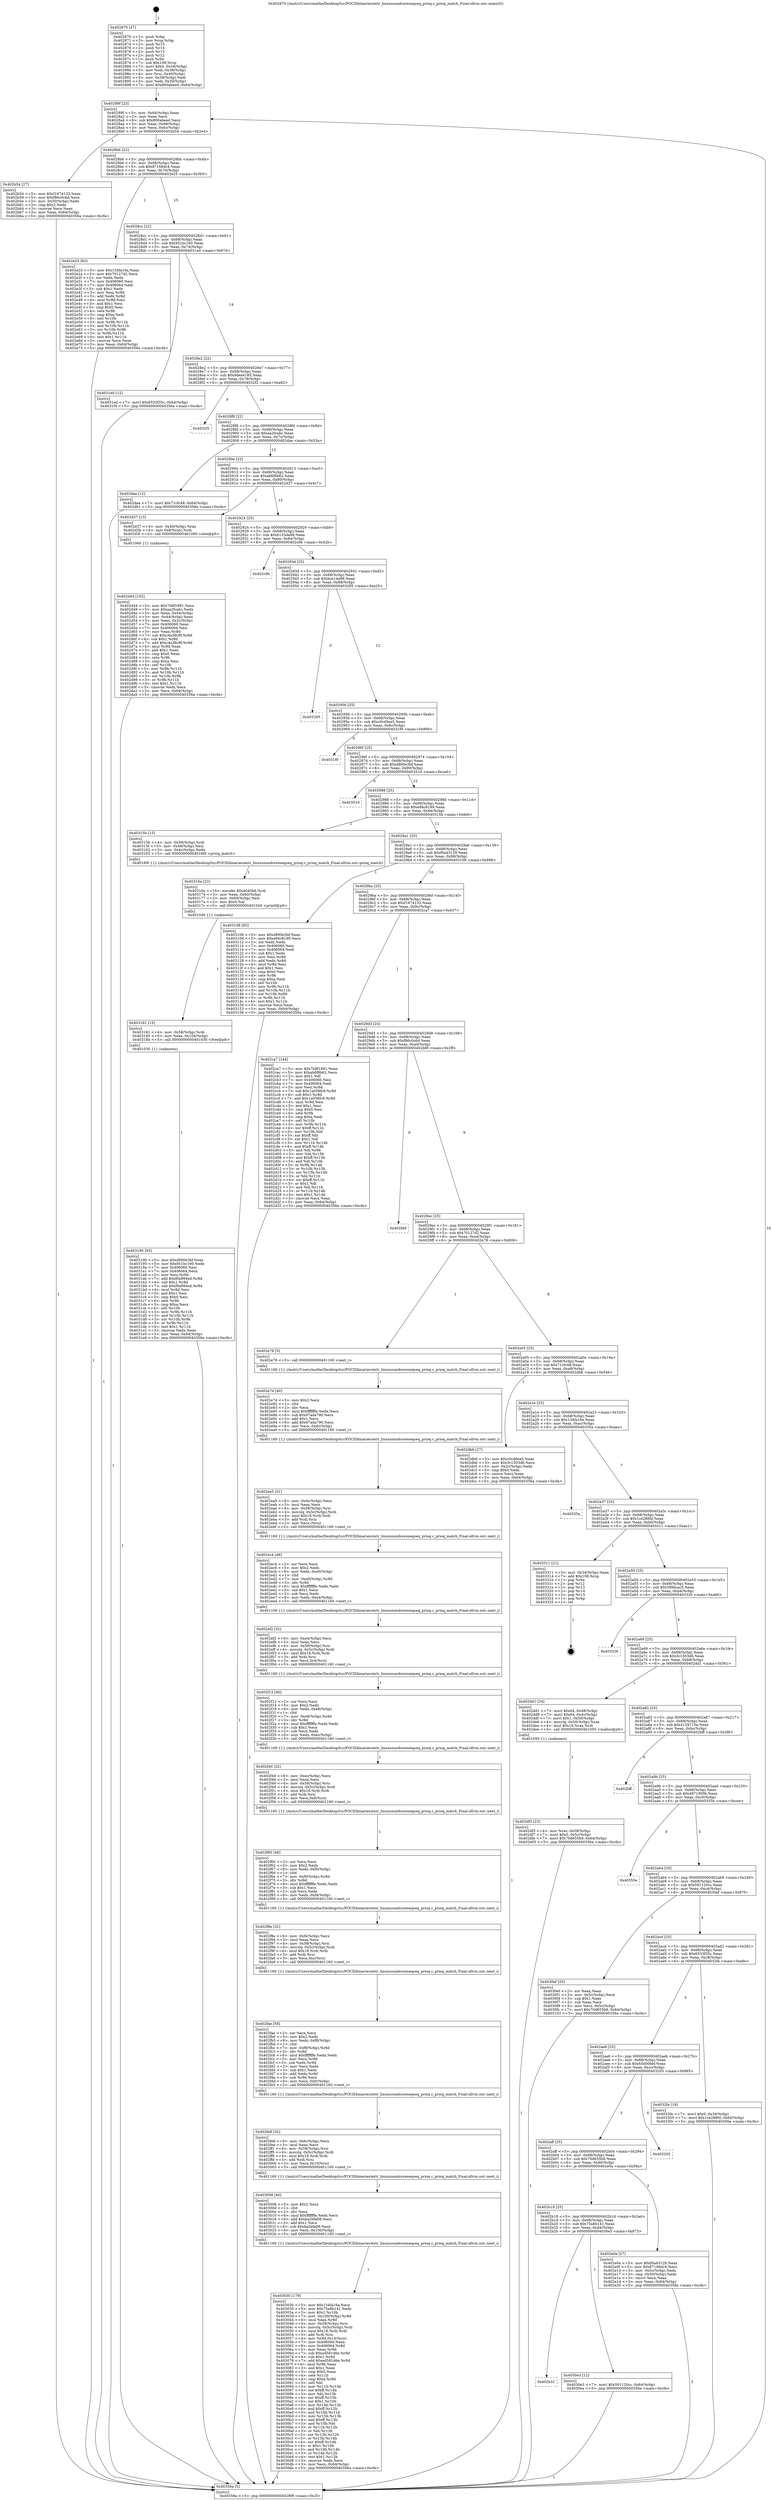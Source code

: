 digraph "0x402870" {
  label = "0x402870 (/mnt/c/Users/mathe/Desktop/tcc/POCII/binaries/extr_linuxsoundcoreseqseq_prioq.c_prioq_match_Final-ollvm.out::main(0))"
  labelloc = "t"
  node[shape=record]

  Entry [label="",width=0.3,height=0.3,shape=circle,fillcolor=black,style=filled]
  "0x40289f" [label="{
     0x40289f [23]\l
     | [instrs]\l
     &nbsp;&nbsp;0x40289f \<+3\>: mov -0x64(%rbp),%eax\l
     &nbsp;&nbsp;0x4028a2 \<+2\>: mov %eax,%ecx\l
     &nbsp;&nbsp;0x4028a4 \<+6\>: sub $0x800abeed,%ecx\l
     &nbsp;&nbsp;0x4028aa \<+3\>: mov %eax,-0x68(%rbp)\l
     &nbsp;&nbsp;0x4028ad \<+3\>: mov %ecx,-0x6c(%rbp)\l
     &nbsp;&nbsp;0x4028b0 \<+6\>: je 0000000000402b54 \<main+0x2e4\>\l
  }"]
  "0x402b54" [label="{
     0x402b54 [27]\l
     | [instrs]\l
     &nbsp;&nbsp;0x402b54 \<+5\>: mov $0xf1674133,%eax\l
     &nbsp;&nbsp;0x402b59 \<+5\>: mov $0xf86c0c6d,%ecx\l
     &nbsp;&nbsp;0x402b5e \<+3\>: mov -0x30(%rbp),%edx\l
     &nbsp;&nbsp;0x402b61 \<+3\>: cmp $0x2,%edx\l
     &nbsp;&nbsp;0x402b64 \<+3\>: cmovne %ecx,%eax\l
     &nbsp;&nbsp;0x402b67 \<+3\>: mov %eax,-0x64(%rbp)\l
     &nbsp;&nbsp;0x402b6a \<+5\>: jmp 000000000040356a \<main+0xcfa\>\l
  }"]
  "0x4028b6" [label="{
     0x4028b6 [22]\l
     | [instrs]\l
     &nbsp;&nbsp;0x4028b6 \<+5\>: jmp 00000000004028bb \<main+0x4b\>\l
     &nbsp;&nbsp;0x4028bb \<+3\>: mov -0x68(%rbp),%eax\l
     &nbsp;&nbsp;0x4028be \<+5\>: sub $0x87168dc4,%eax\l
     &nbsp;&nbsp;0x4028c3 \<+3\>: mov %eax,-0x70(%rbp)\l
     &nbsp;&nbsp;0x4028c6 \<+6\>: je 0000000000402e25 \<main+0x5b5\>\l
  }"]
  "0x40356a" [label="{
     0x40356a [5]\l
     | [instrs]\l
     &nbsp;&nbsp;0x40356a \<+5\>: jmp 000000000040289f \<main+0x2f\>\l
  }"]
  "0x402870" [label="{
     0x402870 [47]\l
     | [instrs]\l
     &nbsp;&nbsp;0x402870 \<+1\>: push %rbp\l
     &nbsp;&nbsp;0x402871 \<+3\>: mov %rsp,%rbp\l
     &nbsp;&nbsp;0x402874 \<+2\>: push %r15\l
     &nbsp;&nbsp;0x402876 \<+2\>: push %r14\l
     &nbsp;&nbsp;0x402878 \<+2\>: push %r13\l
     &nbsp;&nbsp;0x40287a \<+2\>: push %r12\l
     &nbsp;&nbsp;0x40287c \<+1\>: push %rbx\l
     &nbsp;&nbsp;0x40287d \<+7\>: sub $0x108,%rsp\l
     &nbsp;&nbsp;0x402884 \<+7\>: movl $0x0,-0x34(%rbp)\l
     &nbsp;&nbsp;0x40288b \<+3\>: mov %edi,-0x38(%rbp)\l
     &nbsp;&nbsp;0x40288e \<+4\>: mov %rsi,-0x40(%rbp)\l
     &nbsp;&nbsp;0x402892 \<+3\>: mov -0x38(%rbp),%edi\l
     &nbsp;&nbsp;0x402895 \<+3\>: mov %edi,-0x30(%rbp)\l
     &nbsp;&nbsp;0x402898 \<+7\>: movl $0x800abeed,-0x64(%rbp)\l
  }"]
  Exit [label="",width=0.3,height=0.3,shape=circle,fillcolor=black,style=filled,peripheries=2]
  "0x402e25" [label="{
     0x402e25 [83]\l
     | [instrs]\l
     &nbsp;&nbsp;0x402e25 \<+5\>: mov $0x134fa16a,%eax\l
     &nbsp;&nbsp;0x402e2a \<+5\>: mov $0x70127d2,%ecx\l
     &nbsp;&nbsp;0x402e2f \<+2\>: xor %edx,%edx\l
     &nbsp;&nbsp;0x402e31 \<+7\>: mov 0x406060,%esi\l
     &nbsp;&nbsp;0x402e38 \<+7\>: mov 0x406064,%edi\l
     &nbsp;&nbsp;0x402e3f \<+3\>: sub $0x1,%edx\l
     &nbsp;&nbsp;0x402e42 \<+3\>: mov %esi,%r8d\l
     &nbsp;&nbsp;0x402e45 \<+3\>: add %edx,%r8d\l
     &nbsp;&nbsp;0x402e48 \<+4\>: imul %r8d,%esi\l
     &nbsp;&nbsp;0x402e4c \<+3\>: and $0x1,%esi\l
     &nbsp;&nbsp;0x402e4f \<+3\>: cmp $0x0,%esi\l
     &nbsp;&nbsp;0x402e52 \<+4\>: sete %r9b\l
     &nbsp;&nbsp;0x402e56 \<+3\>: cmp $0xa,%edi\l
     &nbsp;&nbsp;0x402e59 \<+4\>: setl %r10b\l
     &nbsp;&nbsp;0x402e5d \<+3\>: mov %r9b,%r11b\l
     &nbsp;&nbsp;0x402e60 \<+3\>: and %r10b,%r11b\l
     &nbsp;&nbsp;0x402e63 \<+3\>: xor %r10b,%r9b\l
     &nbsp;&nbsp;0x402e66 \<+3\>: or %r9b,%r11b\l
     &nbsp;&nbsp;0x402e69 \<+4\>: test $0x1,%r11b\l
     &nbsp;&nbsp;0x402e6d \<+3\>: cmovne %ecx,%eax\l
     &nbsp;&nbsp;0x402e70 \<+3\>: mov %eax,-0x64(%rbp)\l
     &nbsp;&nbsp;0x402e73 \<+5\>: jmp 000000000040356a \<main+0xcfa\>\l
  }"]
  "0x4028cc" [label="{
     0x4028cc [22]\l
     | [instrs]\l
     &nbsp;&nbsp;0x4028cc \<+5\>: jmp 00000000004028d1 \<main+0x61\>\l
     &nbsp;&nbsp;0x4028d1 \<+3\>: mov -0x68(%rbp),%eax\l
     &nbsp;&nbsp;0x4028d4 \<+5\>: sub $0x951bc160,%eax\l
     &nbsp;&nbsp;0x4028d9 \<+3\>: mov %eax,-0x74(%rbp)\l
     &nbsp;&nbsp;0x4028dc \<+6\>: je 00000000004031ed \<main+0x97d\>\l
  }"]
  "0x403190" [label="{
     0x403190 [93]\l
     | [instrs]\l
     &nbsp;&nbsp;0x403190 \<+5\>: mov $0xd890e3bf,%eax\l
     &nbsp;&nbsp;0x403195 \<+5\>: mov $0x951bc160,%edx\l
     &nbsp;&nbsp;0x40319a \<+7\>: mov 0x406060,%esi\l
     &nbsp;&nbsp;0x4031a1 \<+7\>: mov 0x406064,%ecx\l
     &nbsp;&nbsp;0x4031a8 \<+3\>: mov %esi,%r8d\l
     &nbsp;&nbsp;0x4031ab \<+7\>: add $0xf0a994ed,%r8d\l
     &nbsp;&nbsp;0x4031b2 \<+4\>: sub $0x1,%r8d\l
     &nbsp;&nbsp;0x4031b6 \<+7\>: sub $0xf0a994ed,%r8d\l
     &nbsp;&nbsp;0x4031bd \<+4\>: imul %r8d,%esi\l
     &nbsp;&nbsp;0x4031c1 \<+3\>: and $0x1,%esi\l
     &nbsp;&nbsp;0x4031c4 \<+3\>: cmp $0x0,%esi\l
     &nbsp;&nbsp;0x4031c7 \<+4\>: sete %r9b\l
     &nbsp;&nbsp;0x4031cb \<+3\>: cmp $0xa,%ecx\l
     &nbsp;&nbsp;0x4031ce \<+4\>: setl %r10b\l
     &nbsp;&nbsp;0x4031d2 \<+3\>: mov %r9b,%r11b\l
     &nbsp;&nbsp;0x4031d5 \<+3\>: and %r10b,%r11b\l
     &nbsp;&nbsp;0x4031d8 \<+3\>: xor %r10b,%r9b\l
     &nbsp;&nbsp;0x4031db \<+3\>: or %r9b,%r11b\l
     &nbsp;&nbsp;0x4031de \<+4\>: test $0x1,%r11b\l
     &nbsp;&nbsp;0x4031e2 \<+3\>: cmovne %edx,%eax\l
     &nbsp;&nbsp;0x4031e5 \<+3\>: mov %eax,-0x64(%rbp)\l
     &nbsp;&nbsp;0x4031e8 \<+5\>: jmp 000000000040356a \<main+0xcfa\>\l
  }"]
  "0x4031ed" [label="{
     0x4031ed [12]\l
     | [instrs]\l
     &nbsp;&nbsp;0x4031ed \<+7\>: movl $0x6533f35c,-0x64(%rbp)\l
     &nbsp;&nbsp;0x4031f4 \<+5\>: jmp 000000000040356a \<main+0xcfa\>\l
  }"]
  "0x4028e2" [label="{
     0x4028e2 [22]\l
     | [instrs]\l
     &nbsp;&nbsp;0x4028e2 \<+5\>: jmp 00000000004028e7 \<main+0x77\>\l
     &nbsp;&nbsp;0x4028e7 \<+3\>: mov -0x68(%rbp),%eax\l
     &nbsp;&nbsp;0x4028ea \<+5\>: sub $0x9dea4185,%eax\l
     &nbsp;&nbsp;0x4028ef \<+3\>: mov %eax,-0x78(%rbp)\l
     &nbsp;&nbsp;0x4028f2 \<+6\>: je 00000000004032f2 \<main+0xa82\>\l
  }"]
  "0x403181" [label="{
     0x403181 [15]\l
     | [instrs]\l
     &nbsp;&nbsp;0x403181 \<+4\>: mov -0x58(%rbp),%rdi\l
     &nbsp;&nbsp;0x403185 \<+6\>: mov %eax,-0x104(%rbp)\l
     &nbsp;&nbsp;0x40318b \<+5\>: call 0000000000401030 \<free@plt\>\l
     | [calls]\l
     &nbsp;&nbsp;0x401030 \{1\} (unknown)\l
  }"]
  "0x4032f2" [label="{
     0x4032f2\l
  }", style=dashed]
  "0x4028f8" [label="{
     0x4028f8 [22]\l
     | [instrs]\l
     &nbsp;&nbsp;0x4028f8 \<+5\>: jmp 00000000004028fd \<main+0x8d\>\l
     &nbsp;&nbsp;0x4028fd \<+3\>: mov -0x68(%rbp),%eax\l
     &nbsp;&nbsp;0x402900 \<+5\>: sub $0xaa2fcabc,%eax\l
     &nbsp;&nbsp;0x402905 \<+3\>: mov %eax,-0x7c(%rbp)\l
     &nbsp;&nbsp;0x402908 \<+6\>: je 0000000000402daa \<main+0x53a\>\l
  }"]
  "0x40316a" [label="{
     0x40316a [23]\l
     | [instrs]\l
     &nbsp;&nbsp;0x40316a \<+10\>: movabs $0x4040b6,%rdi\l
     &nbsp;&nbsp;0x403174 \<+3\>: mov %eax,-0x60(%rbp)\l
     &nbsp;&nbsp;0x403177 \<+3\>: mov -0x60(%rbp),%esi\l
     &nbsp;&nbsp;0x40317a \<+2\>: mov $0x0,%al\l
     &nbsp;&nbsp;0x40317c \<+5\>: call 0000000000401040 \<printf@plt\>\l
     | [calls]\l
     &nbsp;&nbsp;0x401040 \{1\} (unknown)\l
  }"]
  "0x402daa" [label="{
     0x402daa [12]\l
     | [instrs]\l
     &nbsp;&nbsp;0x402daa \<+7\>: movl $0x71cfc48,-0x64(%rbp)\l
     &nbsp;&nbsp;0x402db1 \<+5\>: jmp 000000000040356a \<main+0xcfa\>\l
  }"]
  "0x40290e" [label="{
     0x40290e [22]\l
     | [instrs]\l
     &nbsp;&nbsp;0x40290e \<+5\>: jmp 0000000000402913 \<main+0xa3\>\l
     &nbsp;&nbsp;0x402913 \<+3\>: mov -0x68(%rbp),%eax\l
     &nbsp;&nbsp;0x402916 \<+5\>: sub $0xab6f8b62,%eax\l
     &nbsp;&nbsp;0x40291b \<+3\>: mov %eax,-0x80(%rbp)\l
     &nbsp;&nbsp;0x40291e \<+6\>: je 0000000000402d37 \<main+0x4c7\>\l
  }"]
  "0x402b31" [label="{
     0x402b31\l
  }", style=dashed]
  "0x402d37" [label="{
     0x402d37 [13]\l
     | [instrs]\l
     &nbsp;&nbsp;0x402d37 \<+4\>: mov -0x40(%rbp),%rax\l
     &nbsp;&nbsp;0x402d3b \<+4\>: mov 0x8(%rax),%rdi\l
     &nbsp;&nbsp;0x402d3f \<+5\>: call 0000000000401060 \<atoi@plt\>\l
     | [calls]\l
     &nbsp;&nbsp;0x401060 \{1\} (unknown)\l
  }"]
  "0x402924" [label="{
     0x402924 [25]\l
     | [instrs]\l
     &nbsp;&nbsp;0x402924 \<+5\>: jmp 0000000000402929 \<main+0xb9\>\l
     &nbsp;&nbsp;0x402929 \<+3\>: mov -0x68(%rbp),%eax\l
     &nbsp;&nbsp;0x40292c \<+5\>: sub $0xb133da08,%eax\l
     &nbsp;&nbsp;0x402931 \<+6\>: mov %eax,-0x84(%rbp)\l
     &nbsp;&nbsp;0x402937 \<+6\>: je 0000000000402c9b \<main+0x42b\>\l
  }"]
  "0x4030e3" [label="{
     0x4030e3 [12]\l
     | [instrs]\l
     &nbsp;&nbsp;0x4030e3 \<+7\>: movl $0x591120cc,-0x64(%rbp)\l
     &nbsp;&nbsp;0x4030ea \<+5\>: jmp 000000000040356a \<main+0xcfa\>\l
  }"]
  "0x402c9b" [label="{
     0x402c9b\l
  }", style=dashed]
  "0x40293d" [label="{
     0x40293d [25]\l
     | [instrs]\l
     &nbsp;&nbsp;0x40293d \<+5\>: jmp 0000000000402942 \<main+0xd2\>\l
     &nbsp;&nbsp;0x402942 \<+3\>: mov -0x68(%rbp),%eax\l
     &nbsp;&nbsp;0x402945 \<+5\>: sub $0xbce14a96,%eax\l
     &nbsp;&nbsp;0x40294a \<+6\>: mov %eax,-0x88(%rbp)\l
     &nbsp;&nbsp;0x402950 \<+6\>: je 0000000000403295 \<main+0xa25\>\l
  }"]
  "0x403030" [label="{
     0x403030 [179]\l
     | [instrs]\l
     &nbsp;&nbsp;0x403030 \<+5\>: mov $0x134fa16a,%ecx\l
     &nbsp;&nbsp;0x403035 \<+5\>: mov $0x75a8b141,%edx\l
     &nbsp;&nbsp;0x40303a \<+3\>: mov $0x1,%r10b\l
     &nbsp;&nbsp;0x40303d \<+7\>: mov -0x100(%rbp),%r8d\l
     &nbsp;&nbsp;0x403044 \<+4\>: imul %eax,%r8d\l
     &nbsp;&nbsp;0x403048 \<+4\>: mov -0x58(%rbp),%rsi\l
     &nbsp;&nbsp;0x40304c \<+4\>: movslq -0x5c(%rbp),%rdi\l
     &nbsp;&nbsp;0x403050 \<+4\>: imul $0x18,%rdi,%rdi\l
     &nbsp;&nbsp;0x403054 \<+3\>: add %rdi,%rsi\l
     &nbsp;&nbsp;0x403057 \<+4\>: mov %r8d,0x14(%rsi)\l
     &nbsp;&nbsp;0x40305b \<+7\>: mov 0x406060,%eax\l
     &nbsp;&nbsp;0x403062 \<+8\>: mov 0x406064,%r8d\l
     &nbsp;&nbsp;0x40306a \<+3\>: mov %eax,%r9d\l
     &nbsp;&nbsp;0x40306d \<+7\>: sub $0xed581d6e,%r9d\l
     &nbsp;&nbsp;0x403074 \<+4\>: sub $0x1,%r9d\l
     &nbsp;&nbsp;0x403078 \<+7\>: add $0xed581d6e,%r9d\l
     &nbsp;&nbsp;0x40307f \<+4\>: imul %r9d,%eax\l
     &nbsp;&nbsp;0x403083 \<+3\>: and $0x1,%eax\l
     &nbsp;&nbsp;0x403086 \<+3\>: cmp $0x0,%eax\l
     &nbsp;&nbsp;0x403089 \<+4\>: sete %r11b\l
     &nbsp;&nbsp;0x40308d \<+4\>: cmp $0xa,%r8d\l
     &nbsp;&nbsp;0x403091 \<+3\>: setl %bl\l
     &nbsp;&nbsp;0x403094 \<+3\>: mov %r11b,%r14b\l
     &nbsp;&nbsp;0x403097 \<+4\>: xor $0xff,%r14b\l
     &nbsp;&nbsp;0x40309b \<+3\>: mov %bl,%r15b\l
     &nbsp;&nbsp;0x40309e \<+4\>: xor $0xff,%r15b\l
     &nbsp;&nbsp;0x4030a2 \<+4\>: xor $0x1,%r10b\l
     &nbsp;&nbsp;0x4030a6 \<+3\>: mov %r14b,%r12b\l
     &nbsp;&nbsp;0x4030a9 \<+4\>: and $0xff,%r12b\l
     &nbsp;&nbsp;0x4030ad \<+3\>: and %r10b,%r11b\l
     &nbsp;&nbsp;0x4030b0 \<+3\>: mov %r15b,%r13b\l
     &nbsp;&nbsp;0x4030b3 \<+4\>: and $0xff,%r13b\l
     &nbsp;&nbsp;0x4030b7 \<+3\>: and %r10b,%bl\l
     &nbsp;&nbsp;0x4030ba \<+3\>: or %r11b,%r12b\l
     &nbsp;&nbsp;0x4030bd \<+3\>: or %bl,%r13b\l
     &nbsp;&nbsp;0x4030c0 \<+3\>: xor %r13b,%r12b\l
     &nbsp;&nbsp;0x4030c3 \<+3\>: or %r15b,%r14b\l
     &nbsp;&nbsp;0x4030c6 \<+4\>: xor $0xff,%r14b\l
     &nbsp;&nbsp;0x4030ca \<+4\>: or $0x1,%r10b\l
     &nbsp;&nbsp;0x4030ce \<+3\>: and %r10b,%r14b\l
     &nbsp;&nbsp;0x4030d1 \<+3\>: or %r14b,%r12b\l
     &nbsp;&nbsp;0x4030d4 \<+4\>: test $0x1,%r12b\l
     &nbsp;&nbsp;0x4030d8 \<+3\>: cmovne %edx,%ecx\l
     &nbsp;&nbsp;0x4030db \<+3\>: mov %ecx,-0x64(%rbp)\l
     &nbsp;&nbsp;0x4030de \<+5\>: jmp 000000000040356a \<main+0xcfa\>\l
  }"]
  "0x403295" [label="{
     0x403295\l
  }", style=dashed]
  "0x402956" [label="{
     0x402956 [25]\l
     | [instrs]\l
     &nbsp;&nbsp;0x402956 \<+5\>: jmp 000000000040295b \<main+0xeb\>\l
     &nbsp;&nbsp;0x40295b \<+3\>: mov -0x68(%rbp),%eax\l
     &nbsp;&nbsp;0x40295e \<+5\>: sub $0xc0cd0ea5,%eax\l
     &nbsp;&nbsp;0x402963 \<+6\>: mov %eax,-0x8c(%rbp)\l
     &nbsp;&nbsp;0x402969 \<+6\>: je 00000000004031f9 \<main+0x989\>\l
  }"]
  "0x403008" [label="{
     0x403008 [40]\l
     | [instrs]\l
     &nbsp;&nbsp;0x403008 \<+5\>: mov $0x2,%ecx\l
     &nbsp;&nbsp;0x40300d \<+1\>: cltd\l
     &nbsp;&nbsp;0x40300e \<+2\>: idiv %ecx\l
     &nbsp;&nbsp;0x403010 \<+6\>: imul $0xfffffffe,%edx,%ecx\l
     &nbsp;&nbsp;0x403016 \<+6\>: add $0xba2bfa08,%ecx\l
     &nbsp;&nbsp;0x40301c \<+3\>: add $0x1,%ecx\l
     &nbsp;&nbsp;0x40301f \<+6\>: sub $0xba2bfa08,%ecx\l
     &nbsp;&nbsp;0x403025 \<+6\>: mov %ecx,-0x100(%rbp)\l
     &nbsp;&nbsp;0x40302b \<+5\>: call 0000000000401160 \<next_i\>\l
     | [calls]\l
     &nbsp;&nbsp;0x401160 \{1\} (/mnt/c/Users/mathe/Desktop/tcc/POCII/binaries/extr_linuxsoundcoreseqseq_prioq.c_prioq_match_Final-ollvm.out::next_i)\l
  }"]
  "0x4031f9" [label="{
     0x4031f9\l
  }", style=dashed]
  "0x40296f" [label="{
     0x40296f [25]\l
     | [instrs]\l
     &nbsp;&nbsp;0x40296f \<+5\>: jmp 0000000000402974 \<main+0x104\>\l
     &nbsp;&nbsp;0x402974 \<+3\>: mov -0x68(%rbp),%eax\l
     &nbsp;&nbsp;0x402977 \<+5\>: sub $0xd890e3bf,%eax\l
     &nbsp;&nbsp;0x40297c \<+6\>: mov %eax,-0x90(%rbp)\l
     &nbsp;&nbsp;0x402982 \<+6\>: je 000000000040351d \<main+0xcad\>\l
  }"]
  "0x402fe8" [label="{
     0x402fe8 [32]\l
     | [instrs]\l
     &nbsp;&nbsp;0x402fe8 \<+6\>: mov -0xfc(%rbp),%ecx\l
     &nbsp;&nbsp;0x402fee \<+3\>: imul %eax,%ecx\l
     &nbsp;&nbsp;0x402ff1 \<+4\>: mov -0x58(%rbp),%rsi\l
     &nbsp;&nbsp;0x402ff5 \<+4\>: movslq -0x5c(%rbp),%rdi\l
     &nbsp;&nbsp;0x402ff9 \<+4\>: imul $0x18,%rdi,%rdi\l
     &nbsp;&nbsp;0x402ffd \<+3\>: add %rdi,%rsi\l
     &nbsp;&nbsp;0x403000 \<+3\>: mov %ecx,0x10(%rsi)\l
     &nbsp;&nbsp;0x403003 \<+5\>: call 0000000000401160 \<next_i\>\l
     | [calls]\l
     &nbsp;&nbsp;0x401160 \{1\} (/mnt/c/Users/mathe/Desktop/tcc/POCII/binaries/extr_linuxsoundcoreseqseq_prioq.c_prioq_match_Final-ollvm.out::next_i)\l
  }"]
  "0x40351d" [label="{
     0x40351d\l
  }", style=dashed]
  "0x402988" [label="{
     0x402988 [25]\l
     | [instrs]\l
     &nbsp;&nbsp;0x402988 \<+5\>: jmp 000000000040298d \<main+0x11d\>\l
     &nbsp;&nbsp;0x40298d \<+3\>: mov -0x68(%rbp),%eax\l
     &nbsp;&nbsp;0x402990 \<+5\>: sub $0xe94c8199,%eax\l
     &nbsp;&nbsp;0x402995 \<+6\>: mov %eax,-0x94(%rbp)\l
     &nbsp;&nbsp;0x40299b \<+6\>: je 000000000040315b \<main+0x8eb\>\l
  }"]
  "0x402fae" [label="{
     0x402fae [58]\l
     | [instrs]\l
     &nbsp;&nbsp;0x402fae \<+2\>: xor %ecx,%ecx\l
     &nbsp;&nbsp;0x402fb0 \<+5\>: mov $0x2,%edx\l
     &nbsp;&nbsp;0x402fb5 \<+6\>: mov %edx,-0xf8(%rbp)\l
     &nbsp;&nbsp;0x402fbb \<+1\>: cltd\l
     &nbsp;&nbsp;0x402fbc \<+7\>: mov -0xf8(%rbp),%r8d\l
     &nbsp;&nbsp;0x402fc3 \<+3\>: idiv %r8d\l
     &nbsp;&nbsp;0x402fc6 \<+6\>: imul $0xfffffffe,%edx,%edx\l
     &nbsp;&nbsp;0x402fcc \<+3\>: mov %ecx,%r9d\l
     &nbsp;&nbsp;0x402fcf \<+3\>: sub %edx,%r9d\l
     &nbsp;&nbsp;0x402fd2 \<+2\>: mov %ecx,%edx\l
     &nbsp;&nbsp;0x402fd4 \<+3\>: sub $0x1,%edx\l
     &nbsp;&nbsp;0x402fd7 \<+3\>: add %edx,%r9d\l
     &nbsp;&nbsp;0x402fda \<+3\>: sub %r9d,%ecx\l
     &nbsp;&nbsp;0x402fdd \<+6\>: mov %ecx,-0xfc(%rbp)\l
     &nbsp;&nbsp;0x402fe3 \<+5\>: call 0000000000401160 \<next_i\>\l
     | [calls]\l
     &nbsp;&nbsp;0x401160 \{1\} (/mnt/c/Users/mathe/Desktop/tcc/POCII/binaries/extr_linuxsoundcoreseqseq_prioq.c_prioq_match_Final-ollvm.out::next_i)\l
  }"]
  "0x40315b" [label="{
     0x40315b [15]\l
     | [instrs]\l
     &nbsp;&nbsp;0x40315b \<+4\>: mov -0x58(%rbp),%rdi\l
     &nbsp;&nbsp;0x40315f \<+3\>: mov -0x48(%rbp),%esi\l
     &nbsp;&nbsp;0x403162 \<+3\>: mov -0x4c(%rbp),%edx\l
     &nbsp;&nbsp;0x403165 \<+5\>: call 00000000004016f0 \<prioq_match\>\l
     | [calls]\l
     &nbsp;&nbsp;0x4016f0 \{1\} (/mnt/c/Users/mathe/Desktop/tcc/POCII/binaries/extr_linuxsoundcoreseqseq_prioq.c_prioq_match_Final-ollvm.out::prioq_match)\l
  }"]
  "0x4029a1" [label="{
     0x4029a1 [25]\l
     | [instrs]\l
     &nbsp;&nbsp;0x4029a1 \<+5\>: jmp 00000000004029a6 \<main+0x136\>\l
     &nbsp;&nbsp;0x4029a6 \<+3\>: mov -0x68(%rbp),%eax\l
     &nbsp;&nbsp;0x4029a9 \<+5\>: sub $0xf0a43129,%eax\l
     &nbsp;&nbsp;0x4029ae \<+6\>: mov %eax,-0x98(%rbp)\l
     &nbsp;&nbsp;0x4029b4 \<+6\>: je 0000000000403108 \<main+0x898\>\l
  }"]
  "0x402f8e" [label="{
     0x402f8e [32]\l
     | [instrs]\l
     &nbsp;&nbsp;0x402f8e \<+6\>: mov -0xf4(%rbp),%ecx\l
     &nbsp;&nbsp;0x402f94 \<+3\>: imul %eax,%ecx\l
     &nbsp;&nbsp;0x402f97 \<+4\>: mov -0x58(%rbp),%rsi\l
     &nbsp;&nbsp;0x402f9b \<+4\>: movslq -0x5c(%rbp),%rdi\l
     &nbsp;&nbsp;0x402f9f \<+4\>: imul $0x18,%rdi,%rdi\l
     &nbsp;&nbsp;0x402fa3 \<+3\>: add %rdi,%rsi\l
     &nbsp;&nbsp;0x402fa6 \<+3\>: mov %ecx,0xc(%rsi)\l
     &nbsp;&nbsp;0x402fa9 \<+5\>: call 0000000000401160 \<next_i\>\l
     | [calls]\l
     &nbsp;&nbsp;0x401160 \{1\} (/mnt/c/Users/mathe/Desktop/tcc/POCII/binaries/extr_linuxsoundcoreseqseq_prioq.c_prioq_match_Final-ollvm.out::next_i)\l
  }"]
  "0x403108" [label="{
     0x403108 [83]\l
     | [instrs]\l
     &nbsp;&nbsp;0x403108 \<+5\>: mov $0xd890e3bf,%eax\l
     &nbsp;&nbsp;0x40310d \<+5\>: mov $0xe94c8199,%ecx\l
     &nbsp;&nbsp;0x403112 \<+2\>: xor %edx,%edx\l
     &nbsp;&nbsp;0x403114 \<+7\>: mov 0x406060,%esi\l
     &nbsp;&nbsp;0x40311b \<+7\>: mov 0x406064,%edi\l
     &nbsp;&nbsp;0x403122 \<+3\>: sub $0x1,%edx\l
     &nbsp;&nbsp;0x403125 \<+3\>: mov %esi,%r8d\l
     &nbsp;&nbsp;0x403128 \<+3\>: add %edx,%r8d\l
     &nbsp;&nbsp;0x40312b \<+4\>: imul %r8d,%esi\l
     &nbsp;&nbsp;0x40312f \<+3\>: and $0x1,%esi\l
     &nbsp;&nbsp;0x403132 \<+3\>: cmp $0x0,%esi\l
     &nbsp;&nbsp;0x403135 \<+4\>: sete %r9b\l
     &nbsp;&nbsp;0x403139 \<+3\>: cmp $0xa,%edi\l
     &nbsp;&nbsp;0x40313c \<+4\>: setl %r10b\l
     &nbsp;&nbsp;0x403140 \<+3\>: mov %r9b,%r11b\l
     &nbsp;&nbsp;0x403143 \<+3\>: and %r10b,%r11b\l
     &nbsp;&nbsp;0x403146 \<+3\>: xor %r10b,%r9b\l
     &nbsp;&nbsp;0x403149 \<+3\>: or %r9b,%r11b\l
     &nbsp;&nbsp;0x40314c \<+4\>: test $0x1,%r11b\l
     &nbsp;&nbsp;0x403150 \<+3\>: cmovne %ecx,%eax\l
     &nbsp;&nbsp;0x403153 \<+3\>: mov %eax,-0x64(%rbp)\l
     &nbsp;&nbsp;0x403156 \<+5\>: jmp 000000000040356a \<main+0xcfa\>\l
  }"]
  "0x4029ba" [label="{
     0x4029ba [25]\l
     | [instrs]\l
     &nbsp;&nbsp;0x4029ba \<+5\>: jmp 00000000004029bf \<main+0x14f\>\l
     &nbsp;&nbsp;0x4029bf \<+3\>: mov -0x68(%rbp),%eax\l
     &nbsp;&nbsp;0x4029c2 \<+5\>: sub $0xf1674133,%eax\l
     &nbsp;&nbsp;0x4029c7 \<+6\>: mov %eax,-0x9c(%rbp)\l
     &nbsp;&nbsp;0x4029cd \<+6\>: je 0000000000402ca7 \<main+0x437\>\l
  }"]
  "0x402f60" [label="{
     0x402f60 [46]\l
     | [instrs]\l
     &nbsp;&nbsp;0x402f60 \<+2\>: xor %ecx,%ecx\l
     &nbsp;&nbsp;0x402f62 \<+5\>: mov $0x2,%edx\l
     &nbsp;&nbsp;0x402f67 \<+6\>: mov %edx,-0xf0(%rbp)\l
     &nbsp;&nbsp;0x402f6d \<+1\>: cltd\l
     &nbsp;&nbsp;0x402f6e \<+7\>: mov -0xf0(%rbp),%r8d\l
     &nbsp;&nbsp;0x402f75 \<+3\>: idiv %r8d\l
     &nbsp;&nbsp;0x402f78 \<+6\>: imul $0xfffffffe,%edx,%edx\l
     &nbsp;&nbsp;0x402f7e \<+3\>: sub $0x1,%ecx\l
     &nbsp;&nbsp;0x402f81 \<+2\>: sub %ecx,%edx\l
     &nbsp;&nbsp;0x402f83 \<+6\>: mov %edx,-0xf4(%rbp)\l
     &nbsp;&nbsp;0x402f89 \<+5\>: call 0000000000401160 \<next_i\>\l
     | [calls]\l
     &nbsp;&nbsp;0x401160 \{1\} (/mnt/c/Users/mathe/Desktop/tcc/POCII/binaries/extr_linuxsoundcoreseqseq_prioq.c_prioq_match_Final-ollvm.out::next_i)\l
  }"]
  "0x402ca7" [label="{
     0x402ca7 [144]\l
     | [instrs]\l
     &nbsp;&nbsp;0x402ca7 \<+5\>: mov $0x7b8f1891,%eax\l
     &nbsp;&nbsp;0x402cac \<+5\>: mov $0xab6f8b62,%ecx\l
     &nbsp;&nbsp;0x402cb1 \<+2\>: mov $0x1,%dl\l
     &nbsp;&nbsp;0x402cb3 \<+7\>: mov 0x406060,%esi\l
     &nbsp;&nbsp;0x402cba \<+7\>: mov 0x406064,%edi\l
     &nbsp;&nbsp;0x402cc1 \<+3\>: mov %esi,%r8d\l
     &nbsp;&nbsp;0x402cc4 \<+7\>: sub $0x1a058fc9,%r8d\l
     &nbsp;&nbsp;0x402ccb \<+4\>: sub $0x1,%r8d\l
     &nbsp;&nbsp;0x402ccf \<+7\>: add $0x1a058fc9,%r8d\l
     &nbsp;&nbsp;0x402cd6 \<+4\>: imul %r8d,%esi\l
     &nbsp;&nbsp;0x402cda \<+3\>: and $0x1,%esi\l
     &nbsp;&nbsp;0x402cdd \<+3\>: cmp $0x0,%esi\l
     &nbsp;&nbsp;0x402ce0 \<+4\>: sete %r9b\l
     &nbsp;&nbsp;0x402ce4 \<+3\>: cmp $0xa,%edi\l
     &nbsp;&nbsp;0x402ce7 \<+4\>: setl %r10b\l
     &nbsp;&nbsp;0x402ceb \<+3\>: mov %r9b,%r11b\l
     &nbsp;&nbsp;0x402cee \<+4\>: xor $0xff,%r11b\l
     &nbsp;&nbsp;0x402cf2 \<+3\>: mov %r10b,%bl\l
     &nbsp;&nbsp;0x402cf5 \<+3\>: xor $0xff,%bl\l
     &nbsp;&nbsp;0x402cf8 \<+3\>: xor $0x1,%dl\l
     &nbsp;&nbsp;0x402cfb \<+3\>: mov %r11b,%r14b\l
     &nbsp;&nbsp;0x402cfe \<+4\>: and $0xff,%r14b\l
     &nbsp;&nbsp;0x402d02 \<+3\>: and %dl,%r9b\l
     &nbsp;&nbsp;0x402d05 \<+3\>: mov %bl,%r15b\l
     &nbsp;&nbsp;0x402d08 \<+4\>: and $0xff,%r15b\l
     &nbsp;&nbsp;0x402d0c \<+3\>: and %dl,%r10b\l
     &nbsp;&nbsp;0x402d0f \<+3\>: or %r9b,%r14b\l
     &nbsp;&nbsp;0x402d12 \<+3\>: or %r10b,%r15b\l
     &nbsp;&nbsp;0x402d15 \<+3\>: xor %r15b,%r14b\l
     &nbsp;&nbsp;0x402d18 \<+3\>: or %bl,%r11b\l
     &nbsp;&nbsp;0x402d1b \<+4\>: xor $0xff,%r11b\l
     &nbsp;&nbsp;0x402d1f \<+3\>: or $0x1,%dl\l
     &nbsp;&nbsp;0x402d22 \<+3\>: and %dl,%r11b\l
     &nbsp;&nbsp;0x402d25 \<+3\>: or %r11b,%r14b\l
     &nbsp;&nbsp;0x402d28 \<+4\>: test $0x1,%r14b\l
     &nbsp;&nbsp;0x402d2c \<+3\>: cmovne %ecx,%eax\l
     &nbsp;&nbsp;0x402d2f \<+3\>: mov %eax,-0x64(%rbp)\l
     &nbsp;&nbsp;0x402d32 \<+5\>: jmp 000000000040356a \<main+0xcfa\>\l
  }"]
  "0x4029d3" [label="{
     0x4029d3 [25]\l
     | [instrs]\l
     &nbsp;&nbsp;0x4029d3 \<+5\>: jmp 00000000004029d8 \<main+0x168\>\l
     &nbsp;&nbsp;0x4029d8 \<+3\>: mov -0x68(%rbp),%eax\l
     &nbsp;&nbsp;0x4029db \<+5\>: sub $0xf86c0c6d,%eax\l
     &nbsp;&nbsp;0x4029e0 \<+6\>: mov %eax,-0xa0(%rbp)\l
     &nbsp;&nbsp;0x4029e6 \<+6\>: je 0000000000402b6f \<main+0x2ff\>\l
  }"]
  "0x402d44" [label="{
     0x402d44 [102]\l
     | [instrs]\l
     &nbsp;&nbsp;0x402d44 \<+5\>: mov $0x7b8f1891,%ecx\l
     &nbsp;&nbsp;0x402d49 \<+5\>: mov $0xaa2fcabc,%edx\l
     &nbsp;&nbsp;0x402d4e \<+3\>: mov %eax,-0x44(%rbp)\l
     &nbsp;&nbsp;0x402d51 \<+3\>: mov -0x44(%rbp),%eax\l
     &nbsp;&nbsp;0x402d54 \<+3\>: mov %eax,-0x2c(%rbp)\l
     &nbsp;&nbsp;0x402d57 \<+7\>: mov 0x406060,%eax\l
     &nbsp;&nbsp;0x402d5e \<+7\>: mov 0x406064,%esi\l
     &nbsp;&nbsp;0x402d65 \<+3\>: mov %eax,%r8d\l
     &nbsp;&nbsp;0x402d68 \<+7\>: sub $0xc4a38c9f,%r8d\l
     &nbsp;&nbsp;0x402d6f \<+4\>: sub $0x1,%r8d\l
     &nbsp;&nbsp;0x402d73 \<+7\>: add $0xc4a38c9f,%r8d\l
     &nbsp;&nbsp;0x402d7a \<+4\>: imul %r8d,%eax\l
     &nbsp;&nbsp;0x402d7e \<+3\>: and $0x1,%eax\l
     &nbsp;&nbsp;0x402d81 \<+3\>: cmp $0x0,%eax\l
     &nbsp;&nbsp;0x402d84 \<+4\>: sete %r9b\l
     &nbsp;&nbsp;0x402d88 \<+3\>: cmp $0xa,%esi\l
     &nbsp;&nbsp;0x402d8b \<+4\>: setl %r10b\l
     &nbsp;&nbsp;0x402d8f \<+3\>: mov %r9b,%r11b\l
     &nbsp;&nbsp;0x402d92 \<+3\>: and %r10b,%r11b\l
     &nbsp;&nbsp;0x402d95 \<+3\>: xor %r10b,%r9b\l
     &nbsp;&nbsp;0x402d98 \<+3\>: or %r9b,%r11b\l
     &nbsp;&nbsp;0x402d9b \<+4\>: test $0x1,%r11b\l
     &nbsp;&nbsp;0x402d9f \<+3\>: cmovne %edx,%ecx\l
     &nbsp;&nbsp;0x402da2 \<+3\>: mov %ecx,-0x64(%rbp)\l
     &nbsp;&nbsp;0x402da5 \<+5\>: jmp 000000000040356a \<main+0xcfa\>\l
  }"]
  "0x402f40" [label="{
     0x402f40 [32]\l
     | [instrs]\l
     &nbsp;&nbsp;0x402f40 \<+6\>: mov -0xec(%rbp),%ecx\l
     &nbsp;&nbsp;0x402f46 \<+3\>: imul %eax,%ecx\l
     &nbsp;&nbsp;0x402f49 \<+4\>: mov -0x58(%rbp),%rsi\l
     &nbsp;&nbsp;0x402f4d \<+4\>: movslq -0x5c(%rbp),%rdi\l
     &nbsp;&nbsp;0x402f51 \<+4\>: imul $0x18,%rdi,%rdi\l
     &nbsp;&nbsp;0x402f55 \<+3\>: add %rdi,%rsi\l
     &nbsp;&nbsp;0x402f58 \<+3\>: mov %ecx,0x8(%rsi)\l
     &nbsp;&nbsp;0x402f5b \<+5\>: call 0000000000401160 \<next_i\>\l
     | [calls]\l
     &nbsp;&nbsp;0x401160 \{1\} (/mnt/c/Users/mathe/Desktop/tcc/POCII/binaries/extr_linuxsoundcoreseqseq_prioq.c_prioq_match_Final-ollvm.out::next_i)\l
  }"]
  "0x402b6f" [label="{
     0x402b6f\l
  }", style=dashed]
  "0x4029ec" [label="{
     0x4029ec [25]\l
     | [instrs]\l
     &nbsp;&nbsp;0x4029ec \<+5\>: jmp 00000000004029f1 \<main+0x181\>\l
     &nbsp;&nbsp;0x4029f1 \<+3\>: mov -0x68(%rbp),%eax\l
     &nbsp;&nbsp;0x4029f4 \<+5\>: sub $0x70127d2,%eax\l
     &nbsp;&nbsp;0x4029f9 \<+6\>: mov %eax,-0xa4(%rbp)\l
     &nbsp;&nbsp;0x4029ff \<+6\>: je 0000000000402e78 \<main+0x608\>\l
  }"]
  "0x402f12" [label="{
     0x402f12 [46]\l
     | [instrs]\l
     &nbsp;&nbsp;0x402f12 \<+2\>: xor %ecx,%ecx\l
     &nbsp;&nbsp;0x402f14 \<+5\>: mov $0x2,%edx\l
     &nbsp;&nbsp;0x402f19 \<+6\>: mov %edx,-0xe8(%rbp)\l
     &nbsp;&nbsp;0x402f1f \<+1\>: cltd\l
     &nbsp;&nbsp;0x402f20 \<+7\>: mov -0xe8(%rbp),%r8d\l
     &nbsp;&nbsp;0x402f27 \<+3\>: idiv %r8d\l
     &nbsp;&nbsp;0x402f2a \<+6\>: imul $0xfffffffe,%edx,%edx\l
     &nbsp;&nbsp;0x402f30 \<+3\>: sub $0x1,%ecx\l
     &nbsp;&nbsp;0x402f33 \<+2\>: sub %ecx,%edx\l
     &nbsp;&nbsp;0x402f35 \<+6\>: mov %edx,-0xec(%rbp)\l
     &nbsp;&nbsp;0x402f3b \<+5\>: call 0000000000401160 \<next_i\>\l
     | [calls]\l
     &nbsp;&nbsp;0x401160 \{1\} (/mnt/c/Users/mathe/Desktop/tcc/POCII/binaries/extr_linuxsoundcoreseqseq_prioq.c_prioq_match_Final-ollvm.out::next_i)\l
  }"]
  "0x402e78" [label="{
     0x402e78 [5]\l
     | [instrs]\l
     &nbsp;&nbsp;0x402e78 \<+5\>: call 0000000000401160 \<next_i\>\l
     | [calls]\l
     &nbsp;&nbsp;0x401160 \{1\} (/mnt/c/Users/mathe/Desktop/tcc/POCII/binaries/extr_linuxsoundcoreseqseq_prioq.c_prioq_match_Final-ollvm.out::next_i)\l
  }"]
  "0x402a05" [label="{
     0x402a05 [25]\l
     | [instrs]\l
     &nbsp;&nbsp;0x402a05 \<+5\>: jmp 0000000000402a0a \<main+0x19a\>\l
     &nbsp;&nbsp;0x402a0a \<+3\>: mov -0x68(%rbp),%eax\l
     &nbsp;&nbsp;0x402a0d \<+5\>: sub $0x71cfc48,%eax\l
     &nbsp;&nbsp;0x402a12 \<+6\>: mov %eax,-0xa8(%rbp)\l
     &nbsp;&nbsp;0x402a18 \<+6\>: je 0000000000402db6 \<main+0x546\>\l
  }"]
  "0x402ef2" [label="{
     0x402ef2 [32]\l
     | [instrs]\l
     &nbsp;&nbsp;0x402ef2 \<+6\>: mov -0xe4(%rbp),%ecx\l
     &nbsp;&nbsp;0x402ef8 \<+3\>: imul %eax,%ecx\l
     &nbsp;&nbsp;0x402efb \<+4\>: mov -0x58(%rbp),%rsi\l
     &nbsp;&nbsp;0x402eff \<+4\>: movslq -0x5c(%rbp),%rdi\l
     &nbsp;&nbsp;0x402f03 \<+4\>: imul $0x18,%rdi,%rdi\l
     &nbsp;&nbsp;0x402f07 \<+3\>: add %rdi,%rsi\l
     &nbsp;&nbsp;0x402f0a \<+3\>: mov %ecx,0x4(%rsi)\l
     &nbsp;&nbsp;0x402f0d \<+5\>: call 0000000000401160 \<next_i\>\l
     | [calls]\l
     &nbsp;&nbsp;0x401160 \{1\} (/mnt/c/Users/mathe/Desktop/tcc/POCII/binaries/extr_linuxsoundcoreseqseq_prioq.c_prioq_match_Final-ollvm.out::next_i)\l
  }"]
  "0x402db6" [label="{
     0x402db6 [27]\l
     | [instrs]\l
     &nbsp;&nbsp;0x402db6 \<+5\>: mov $0xc0cd0ea5,%eax\l
     &nbsp;&nbsp;0x402dbb \<+5\>: mov $0x3c1503d6,%ecx\l
     &nbsp;&nbsp;0x402dc0 \<+3\>: mov -0x2c(%rbp),%edx\l
     &nbsp;&nbsp;0x402dc3 \<+3\>: cmp $0x0,%edx\l
     &nbsp;&nbsp;0x402dc6 \<+3\>: cmove %ecx,%eax\l
     &nbsp;&nbsp;0x402dc9 \<+3\>: mov %eax,-0x64(%rbp)\l
     &nbsp;&nbsp;0x402dcc \<+5\>: jmp 000000000040356a \<main+0xcfa\>\l
  }"]
  "0x402a1e" [label="{
     0x402a1e [25]\l
     | [instrs]\l
     &nbsp;&nbsp;0x402a1e \<+5\>: jmp 0000000000402a23 \<main+0x1b3\>\l
     &nbsp;&nbsp;0x402a23 \<+3\>: mov -0x68(%rbp),%eax\l
     &nbsp;&nbsp;0x402a26 \<+5\>: sub $0x134fa16a,%eax\l
     &nbsp;&nbsp;0x402a2b \<+6\>: mov %eax,-0xac(%rbp)\l
     &nbsp;&nbsp;0x402a31 \<+6\>: je 000000000040335a \<main+0xaea\>\l
  }"]
  "0x402ec4" [label="{
     0x402ec4 [46]\l
     | [instrs]\l
     &nbsp;&nbsp;0x402ec4 \<+2\>: xor %ecx,%ecx\l
     &nbsp;&nbsp;0x402ec6 \<+5\>: mov $0x2,%edx\l
     &nbsp;&nbsp;0x402ecb \<+6\>: mov %edx,-0xe0(%rbp)\l
     &nbsp;&nbsp;0x402ed1 \<+1\>: cltd\l
     &nbsp;&nbsp;0x402ed2 \<+7\>: mov -0xe0(%rbp),%r8d\l
     &nbsp;&nbsp;0x402ed9 \<+3\>: idiv %r8d\l
     &nbsp;&nbsp;0x402edc \<+6\>: imul $0xfffffffe,%edx,%edx\l
     &nbsp;&nbsp;0x402ee2 \<+3\>: sub $0x1,%ecx\l
     &nbsp;&nbsp;0x402ee5 \<+2\>: sub %ecx,%edx\l
     &nbsp;&nbsp;0x402ee7 \<+6\>: mov %edx,-0xe4(%rbp)\l
     &nbsp;&nbsp;0x402eed \<+5\>: call 0000000000401160 \<next_i\>\l
     | [calls]\l
     &nbsp;&nbsp;0x401160 \{1\} (/mnt/c/Users/mathe/Desktop/tcc/POCII/binaries/extr_linuxsoundcoreseqseq_prioq.c_prioq_match_Final-ollvm.out::next_i)\l
  }"]
  "0x40335a" [label="{
     0x40335a\l
  }", style=dashed]
  "0x402a37" [label="{
     0x402a37 [25]\l
     | [instrs]\l
     &nbsp;&nbsp;0x402a37 \<+5\>: jmp 0000000000402a3c \<main+0x1cc\>\l
     &nbsp;&nbsp;0x402a3c \<+3\>: mov -0x68(%rbp),%eax\l
     &nbsp;&nbsp;0x402a3f \<+5\>: sub $0x1ce288fd,%eax\l
     &nbsp;&nbsp;0x402a44 \<+6\>: mov %eax,-0xb0(%rbp)\l
     &nbsp;&nbsp;0x402a4a \<+6\>: je 0000000000403311 \<main+0xaa1\>\l
  }"]
  "0x402ea5" [label="{
     0x402ea5 [31]\l
     | [instrs]\l
     &nbsp;&nbsp;0x402ea5 \<+6\>: mov -0xdc(%rbp),%ecx\l
     &nbsp;&nbsp;0x402eab \<+3\>: imul %eax,%ecx\l
     &nbsp;&nbsp;0x402eae \<+4\>: mov -0x58(%rbp),%rsi\l
     &nbsp;&nbsp;0x402eb2 \<+4\>: movslq -0x5c(%rbp),%rdi\l
     &nbsp;&nbsp;0x402eb6 \<+4\>: imul $0x18,%rdi,%rdi\l
     &nbsp;&nbsp;0x402eba \<+3\>: add %rdi,%rsi\l
     &nbsp;&nbsp;0x402ebd \<+2\>: mov %ecx,(%rsi)\l
     &nbsp;&nbsp;0x402ebf \<+5\>: call 0000000000401160 \<next_i\>\l
     | [calls]\l
     &nbsp;&nbsp;0x401160 \{1\} (/mnt/c/Users/mathe/Desktop/tcc/POCII/binaries/extr_linuxsoundcoreseqseq_prioq.c_prioq_match_Final-ollvm.out::next_i)\l
  }"]
  "0x403311" [label="{
     0x403311 [21]\l
     | [instrs]\l
     &nbsp;&nbsp;0x403311 \<+3\>: mov -0x34(%rbp),%eax\l
     &nbsp;&nbsp;0x403314 \<+7\>: add $0x108,%rsp\l
     &nbsp;&nbsp;0x40331b \<+1\>: pop %rbx\l
     &nbsp;&nbsp;0x40331c \<+2\>: pop %r12\l
     &nbsp;&nbsp;0x40331e \<+2\>: pop %r13\l
     &nbsp;&nbsp;0x403320 \<+2\>: pop %r14\l
     &nbsp;&nbsp;0x403322 \<+2\>: pop %r15\l
     &nbsp;&nbsp;0x403324 \<+1\>: pop %rbp\l
     &nbsp;&nbsp;0x403325 \<+1\>: ret\l
  }"]
  "0x402a50" [label="{
     0x402a50 [25]\l
     | [instrs]\l
     &nbsp;&nbsp;0x402a50 \<+5\>: jmp 0000000000402a55 \<main+0x1e5\>\l
     &nbsp;&nbsp;0x402a55 \<+3\>: mov -0x68(%rbp),%eax\l
     &nbsp;&nbsp;0x402a58 \<+5\>: sub $0x399dcac5,%eax\l
     &nbsp;&nbsp;0x402a5d \<+6\>: mov %eax,-0xb4(%rbp)\l
     &nbsp;&nbsp;0x402a63 \<+6\>: je 0000000000403326 \<main+0xab6\>\l
  }"]
  "0x402e7d" [label="{
     0x402e7d [40]\l
     | [instrs]\l
     &nbsp;&nbsp;0x402e7d \<+5\>: mov $0x2,%ecx\l
     &nbsp;&nbsp;0x402e82 \<+1\>: cltd\l
     &nbsp;&nbsp;0x402e83 \<+2\>: idiv %ecx\l
     &nbsp;&nbsp;0x402e85 \<+6\>: imul $0xfffffffe,%edx,%ecx\l
     &nbsp;&nbsp;0x402e8b \<+6\>: sub $0x97ada790,%ecx\l
     &nbsp;&nbsp;0x402e91 \<+3\>: add $0x1,%ecx\l
     &nbsp;&nbsp;0x402e94 \<+6\>: add $0x97ada790,%ecx\l
     &nbsp;&nbsp;0x402e9a \<+6\>: mov %ecx,-0xdc(%rbp)\l
     &nbsp;&nbsp;0x402ea0 \<+5\>: call 0000000000401160 \<next_i\>\l
     | [calls]\l
     &nbsp;&nbsp;0x401160 \{1\} (/mnt/c/Users/mathe/Desktop/tcc/POCII/binaries/extr_linuxsoundcoreseqseq_prioq.c_prioq_match_Final-ollvm.out::next_i)\l
  }"]
  "0x403326" [label="{
     0x403326\l
  }", style=dashed]
  "0x402a69" [label="{
     0x402a69 [25]\l
     | [instrs]\l
     &nbsp;&nbsp;0x402a69 \<+5\>: jmp 0000000000402a6e \<main+0x1fe\>\l
     &nbsp;&nbsp;0x402a6e \<+3\>: mov -0x68(%rbp),%eax\l
     &nbsp;&nbsp;0x402a71 \<+5\>: sub $0x3c1503d6,%eax\l
     &nbsp;&nbsp;0x402a76 \<+6\>: mov %eax,-0xb8(%rbp)\l
     &nbsp;&nbsp;0x402a7c \<+6\>: je 0000000000402dd1 \<main+0x561\>\l
  }"]
  "0x402b18" [label="{
     0x402b18 [25]\l
     | [instrs]\l
     &nbsp;&nbsp;0x402b18 \<+5\>: jmp 0000000000402b1d \<main+0x2ad\>\l
     &nbsp;&nbsp;0x402b1d \<+3\>: mov -0x68(%rbp),%eax\l
     &nbsp;&nbsp;0x402b20 \<+5\>: sub $0x75a8b141,%eax\l
     &nbsp;&nbsp;0x402b25 \<+6\>: mov %eax,-0xd4(%rbp)\l
     &nbsp;&nbsp;0x402b2b \<+6\>: je 00000000004030e3 \<main+0x873\>\l
  }"]
  "0x402dd1" [label="{
     0x402dd1 [34]\l
     | [instrs]\l
     &nbsp;&nbsp;0x402dd1 \<+7\>: movl $0x64,-0x48(%rbp)\l
     &nbsp;&nbsp;0x402dd8 \<+7\>: movl $0x64,-0x4c(%rbp)\l
     &nbsp;&nbsp;0x402ddf \<+7\>: movl $0x1,-0x50(%rbp)\l
     &nbsp;&nbsp;0x402de6 \<+4\>: movslq -0x50(%rbp),%rax\l
     &nbsp;&nbsp;0x402dea \<+4\>: imul $0x18,%rax,%rdi\l
     &nbsp;&nbsp;0x402dee \<+5\>: call 0000000000401050 \<malloc@plt\>\l
     | [calls]\l
     &nbsp;&nbsp;0x401050 \{1\} (unknown)\l
  }"]
  "0x402a82" [label="{
     0x402a82 [25]\l
     | [instrs]\l
     &nbsp;&nbsp;0x402a82 \<+5\>: jmp 0000000000402a87 \<main+0x217\>\l
     &nbsp;&nbsp;0x402a87 \<+3\>: mov -0x68(%rbp),%eax\l
     &nbsp;&nbsp;0x402a8a \<+5\>: sub $0x4129715e,%eax\l
     &nbsp;&nbsp;0x402a8f \<+6\>: mov %eax,-0xbc(%rbp)\l
     &nbsp;&nbsp;0x402a95 \<+6\>: je 0000000000402bff \<main+0x38f\>\l
  }"]
  "0x402df3" [label="{
     0x402df3 [23]\l
     | [instrs]\l
     &nbsp;&nbsp;0x402df3 \<+4\>: mov %rax,-0x58(%rbp)\l
     &nbsp;&nbsp;0x402df7 \<+7\>: movl $0x0,-0x5c(%rbp)\l
     &nbsp;&nbsp;0x402dfe \<+7\>: movl $0x70d655b9,-0x64(%rbp)\l
     &nbsp;&nbsp;0x402e05 \<+5\>: jmp 000000000040356a \<main+0xcfa\>\l
  }"]
  "0x402e0a" [label="{
     0x402e0a [27]\l
     | [instrs]\l
     &nbsp;&nbsp;0x402e0a \<+5\>: mov $0xf0a43129,%eax\l
     &nbsp;&nbsp;0x402e0f \<+5\>: mov $0x87168dc4,%ecx\l
     &nbsp;&nbsp;0x402e14 \<+3\>: mov -0x5c(%rbp),%edx\l
     &nbsp;&nbsp;0x402e17 \<+3\>: cmp -0x50(%rbp),%edx\l
     &nbsp;&nbsp;0x402e1a \<+3\>: cmovl %ecx,%eax\l
     &nbsp;&nbsp;0x402e1d \<+3\>: mov %eax,-0x64(%rbp)\l
     &nbsp;&nbsp;0x402e20 \<+5\>: jmp 000000000040356a \<main+0xcfa\>\l
  }"]
  "0x402bff" [label="{
     0x402bff\l
  }", style=dashed]
  "0x402a9b" [label="{
     0x402a9b [25]\l
     | [instrs]\l
     &nbsp;&nbsp;0x402a9b \<+5\>: jmp 0000000000402aa0 \<main+0x230\>\l
     &nbsp;&nbsp;0x402aa0 \<+3\>: mov -0x68(%rbp),%eax\l
     &nbsp;&nbsp;0x402aa3 \<+5\>: sub $0x4971909b,%eax\l
     &nbsp;&nbsp;0x402aa8 \<+6\>: mov %eax,-0xc0(%rbp)\l
     &nbsp;&nbsp;0x402aae \<+6\>: je 000000000040355e \<main+0xcee\>\l
  }"]
  "0x402aff" [label="{
     0x402aff [25]\l
     | [instrs]\l
     &nbsp;&nbsp;0x402aff \<+5\>: jmp 0000000000402b04 \<main+0x294\>\l
     &nbsp;&nbsp;0x402b04 \<+3\>: mov -0x68(%rbp),%eax\l
     &nbsp;&nbsp;0x402b07 \<+5\>: sub $0x70d655b9,%eax\l
     &nbsp;&nbsp;0x402b0c \<+6\>: mov %eax,-0xd0(%rbp)\l
     &nbsp;&nbsp;0x402b12 \<+6\>: je 0000000000402e0a \<main+0x59a\>\l
  }"]
  "0x40355e" [label="{
     0x40355e\l
  }", style=dashed]
  "0x402ab4" [label="{
     0x402ab4 [25]\l
     | [instrs]\l
     &nbsp;&nbsp;0x402ab4 \<+5\>: jmp 0000000000402ab9 \<main+0x249\>\l
     &nbsp;&nbsp;0x402ab9 \<+3\>: mov -0x68(%rbp),%eax\l
     &nbsp;&nbsp;0x402abc \<+5\>: sub $0x591120cc,%eax\l
     &nbsp;&nbsp;0x402ac1 \<+6\>: mov %eax,-0xc4(%rbp)\l
     &nbsp;&nbsp;0x402ac7 \<+6\>: je 00000000004030ef \<main+0x87f\>\l
  }"]
  "0x403205" [label="{
     0x403205\l
  }", style=dashed]
  "0x4030ef" [label="{
     0x4030ef [25]\l
     | [instrs]\l
     &nbsp;&nbsp;0x4030ef \<+2\>: xor %eax,%eax\l
     &nbsp;&nbsp;0x4030f1 \<+3\>: mov -0x5c(%rbp),%ecx\l
     &nbsp;&nbsp;0x4030f4 \<+3\>: sub $0x1,%eax\l
     &nbsp;&nbsp;0x4030f7 \<+2\>: sub %eax,%ecx\l
     &nbsp;&nbsp;0x4030f9 \<+3\>: mov %ecx,-0x5c(%rbp)\l
     &nbsp;&nbsp;0x4030fc \<+7\>: movl $0x70d655b9,-0x64(%rbp)\l
     &nbsp;&nbsp;0x403103 \<+5\>: jmp 000000000040356a \<main+0xcfa\>\l
  }"]
  "0x402acd" [label="{
     0x402acd [25]\l
     | [instrs]\l
     &nbsp;&nbsp;0x402acd \<+5\>: jmp 0000000000402ad2 \<main+0x262\>\l
     &nbsp;&nbsp;0x402ad2 \<+3\>: mov -0x68(%rbp),%eax\l
     &nbsp;&nbsp;0x402ad5 \<+5\>: sub $0x6533f35c,%eax\l
     &nbsp;&nbsp;0x402ada \<+6\>: mov %eax,-0xc8(%rbp)\l
     &nbsp;&nbsp;0x402ae0 \<+6\>: je 00000000004032fe \<main+0xa8e\>\l
  }"]
  "0x402ae6" [label="{
     0x402ae6 [25]\l
     | [instrs]\l
     &nbsp;&nbsp;0x402ae6 \<+5\>: jmp 0000000000402aeb \<main+0x27b\>\l
     &nbsp;&nbsp;0x402aeb \<+3\>: mov -0x68(%rbp),%eax\l
     &nbsp;&nbsp;0x402aee \<+5\>: sub $0x65d00bef,%eax\l
     &nbsp;&nbsp;0x402af3 \<+6\>: mov %eax,-0xcc(%rbp)\l
     &nbsp;&nbsp;0x402af9 \<+6\>: je 0000000000403205 \<main+0x995\>\l
  }"]
  "0x4032fe" [label="{
     0x4032fe [19]\l
     | [instrs]\l
     &nbsp;&nbsp;0x4032fe \<+7\>: movl $0x0,-0x34(%rbp)\l
     &nbsp;&nbsp;0x403305 \<+7\>: movl $0x1ce288fd,-0x64(%rbp)\l
     &nbsp;&nbsp;0x40330c \<+5\>: jmp 000000000040356a \<main+0xcfa\>\l
  }"]
  Entry -> "0x402870" [label=" 1"]
  "0x40289f" -> "0x402b54" [label=" 1"]
  "0x40289f" -> "0x4028b6" [label=" 16"]
  "0x402b54" -> "0x40356a" [label=" 1"]
  "0x402870" -> "0x40289f" [label=" 1"]
  "0x40356a" -> "0x40289f" [label=" 16"]
  "0x403311" -> Exit [label=" 1"]
  "0x4028b6" -> "0x402e25" [label=" 1"]
  "0x4028b6" -> "0x4028cc" [label=" 15"]
  "0x4032fe" -> "0x40356a" [label=" 1"]
  "0x4028cc" -> "0x4031ed" [label=" 1"]
  "0x4028cc" -> "0x4028e2" [label=" 14"]
  "0x4031ed" -> "0x40356a" [label=" 1"]
  "0x4028e2" -> "0x4032f2" [label=" 0"]
  "0x4028e2" -> "0x4028f8" [label=" 14"]
  "0x403190" -> "0x40356a" [label=" 1"]
  "0x4028f8" -> "0x402daa" [label=" 1"]
  "0x4028f8" -> "0x40290e" [label=" 13"]
  "0x403181" -> "0x403190" [label=" 1"]
  "0x40290e" -> "0x402d37" [label=" 1"]
  "0x40290e" -> "0x402924" [label=" 12"]
  "0x40316a" -> "0x403181" [label=" 1"]
  "0x402924" -> "0x402c9b" [label=" 0"]
  "0x402924" -> "0x40293d" [label=" 12"]
  "0x40315b" -> "0x40316a" [label=" 1"]
  "0x40293d" -> "0x403295" [label=" 0"]
  "0x40293d" -> "0x402956" [label=" 12"]
  "0x4030ef" -> "0x40356a" [label=" 1"]
  "0x402956" -> "0x4031f9" [label=" 0"]
  "0x402956" -> "0x40296f" [label=" 12"]
  "0x4030e3" -> "0x40356a" [label=" 1"]
  "0x40296f" -> "0x40351d" [label=" 0"]
  "0x40296f" -> "0x402988" [label=" 12"]
  "0x402b18" -> "0x402b31" [label=" 0"]
  "0x402988" -> "0x40315b" [label=" 1"]
  "0x402988" -> "0x4029a1" [label=" 11"]
  "0x402b18" -> "0x4030e3" [label=" 1"]
  "0x4029a1" -> "0x403108" [label=" 1"]
  "0x4029a1" -> "0x4029ba" [label=" 10"]
  "0x403108" -> "0x40356a" [label=" 1"]
  "0x4029ba" -> "0x402ca7" [label=" 1"]
  "0x4029ba" -> "0x4029d3" [label=" 9"]
  "0x402ca7" -> "0x40356a" [label=" 1"]
  "0x402d37" -> "0x402d44" [label=" 1"]
  "0x402d44" -> "0x40356a" [label=" 1"]
  "0x402daa" -> "0x40356a" [label=" 1"]
  "0x403030" -> "0x40356a" [label=" 1"]
  "0x4029d3" -> "0x402b6f" [label=" 0"]
  "0x4029d3" -> "0x4029ec" [label=" 9"]
  "0x403008" -> "0x403030" [label=" 1"]
  "0x4029ec" -> "0x402e78" [label=" 1"]
  "0x4029ec" -> "0x402a05" [label=" 8"]
  "0x402fe8" -> "0x403008" [label=" 1"]
  "0x402a05" -> "0x402db6" [label=" 1"]
  "0x402a05" -> "0x402a1e" [label=" 7"]
  "0x402db6" -> "0x40356a" [label=" 1"]
  "0x402fae" -> "0x402fe8" [label=" 1"]
  "0x402a1e" -> "0x40335a" [label=" 0"]
  "0x402a1e" -> "0x402a37" [label=" 7"]
  "0x402f8e" -> "0x402fae" [label=" 1"]
  "0x402a37" -> "0x403311" [label=" 1"]
  "0x402a37" -> "0x402a50" [label=" 6"]
  "0x402f60" -> "0x402f8e" [label=" 1"]
  "0x402a50" -> "0x403326" [label=" 0"]
  "0x402a50" -> "0x402a69" [label=" 6"]
  "0x402f40" -> "0x402f60" [label=" 1"]
  "0x402a69" -> "0x402dd1" [label=" 1"]
  "0x402a69" -> "0x402a82" [label=" 5"]
  "0x402dd1" -> "0x402df3" [label=" 1"]
  "0x402df3" -> "0x40356a" [label=" 1"]
  "0x402f12" -> "0x402f40" [label=" 1"]
  "0x402a82" -> "0x402bff" [label=" 0"]
  "0x402a82" -> "0x402a9b" [label=" 5"]
  "0x402ef2" -> "0x402f12" [label=" 1"]
  "0x402a9b" -> "0x40355e" [label=" 0"]
  "0x402a9b" -> "0x402ab4" [label=" 5"]
  "0x402ea5" -> "0x402ec4" [label=" 1"]
  "0x402ab4" -> "0x4030ef" [label=" 1"]
  "0x402ab4" -> "0x402acd" [label=" 4"]
  "0x402e7d" -> "0x402ea5" [label=" 1"]
  "0x402acd" -> "0x4032fe" [label=" 1"]
  "0x402acd" -> "0x402ae6" [label=" 3"]
  "0x402e78" -> "0x402e7d" [label=" 1"]
  "0x402ae6" -> "0x403205" [label=" 0"]
  "0x402ae6" -> "0x402aff" [label=" 3"]
  "0x402ec4" -> "0x402ef2" [label=" 1"]
  "0x402aff" -> "0x402e0a" [label=" 2"]
  "0x402aff" -> "0x402b18" [label=" 1"]
  "0x402e0a" -> "0x40356a" [label=" 2"]
  "0x402e25" -> "0x40356a" [label=" 1"]
}
